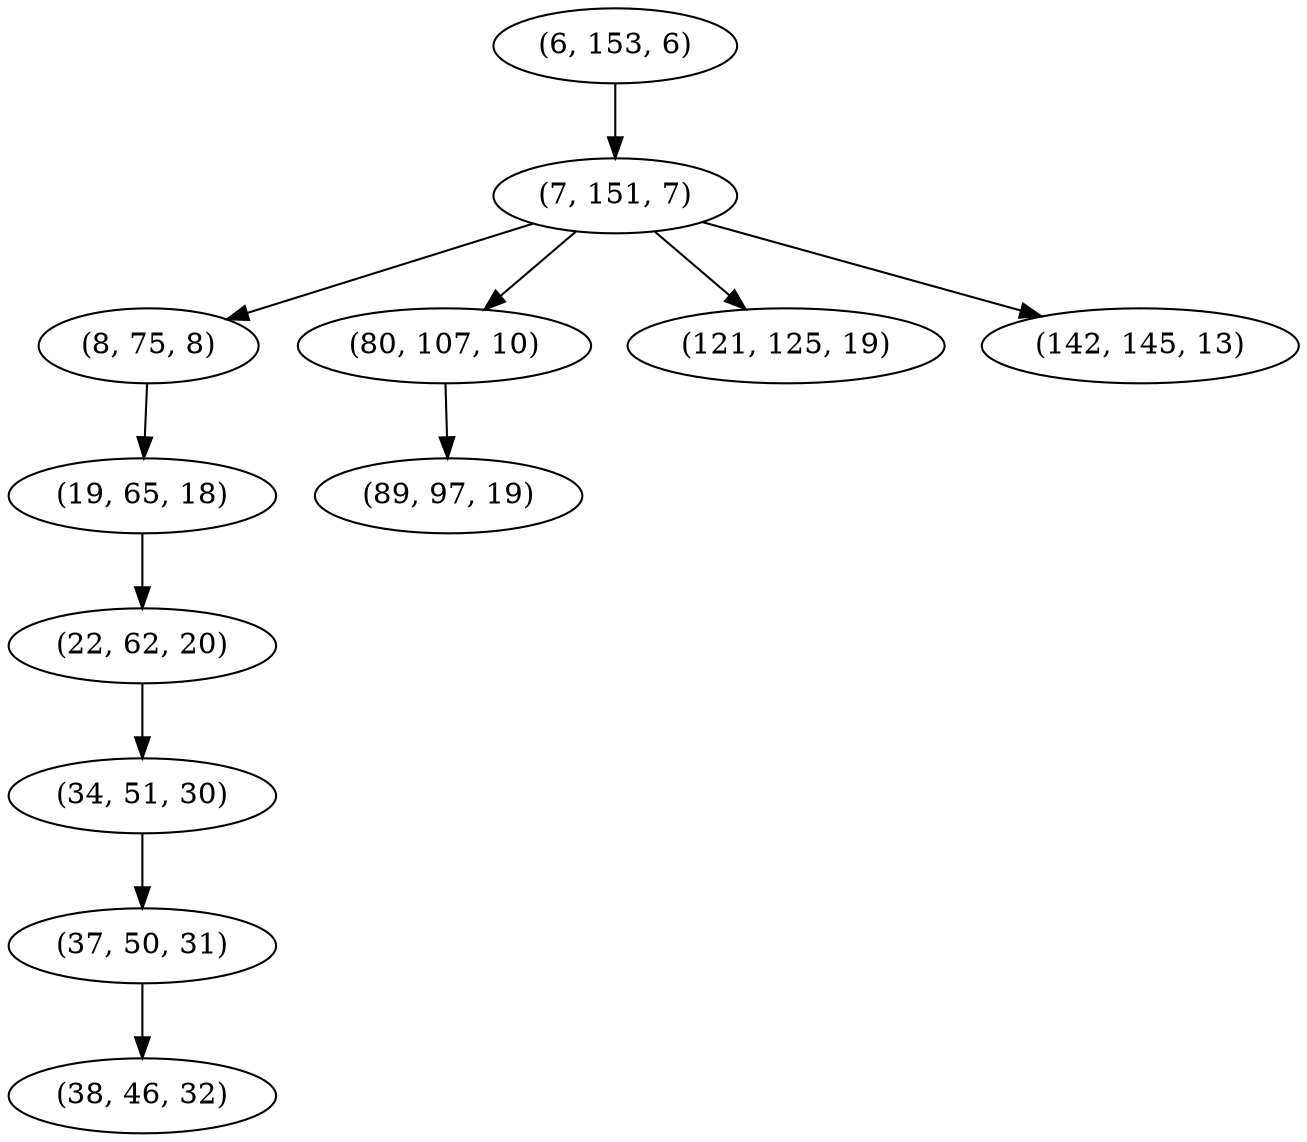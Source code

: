 digraph tree {
    "(6, 153, 6)";
    "(7, 151, 7)";
    "(8, 75, 8)";
    "(19, 65, 18)";
    "(22, 62, 20)";
    "(34, 51, 30)";
    "(37, 50, 31)";
    "(38, 46, 32)";
    "(80, 107, 10)";
    "(89, 97, 19)";
    "(121, 125, 19)";
    "(142, 145, 13)";
    "(6, 153, 6)" -> "(7, 151, 7)";
    "(7, 151, 7)" -> "(8, 75, 8)";
    "(7, 151, 7)" -> "(80, 107, 10)";
    "(7, 151, 7)" -> "(121, 125, 19)";
    "(7, 151, 7)" -> "(142, 145, 13)";
    "(8, 75, 8)" -> "(19, 65, 18)";
    "(19, 65, 18)" -> "(22, 62, 20)";
    "(22, 62, 20)" -> "(34, 51, 30)";
    "(34, 51, 30)" -> "(37, 50, 31)";
    "(37, 50, 31)" -> "(38, 46, 32)";
    "(80, 107, 10)" -> "(89, 97, 19)";
}
